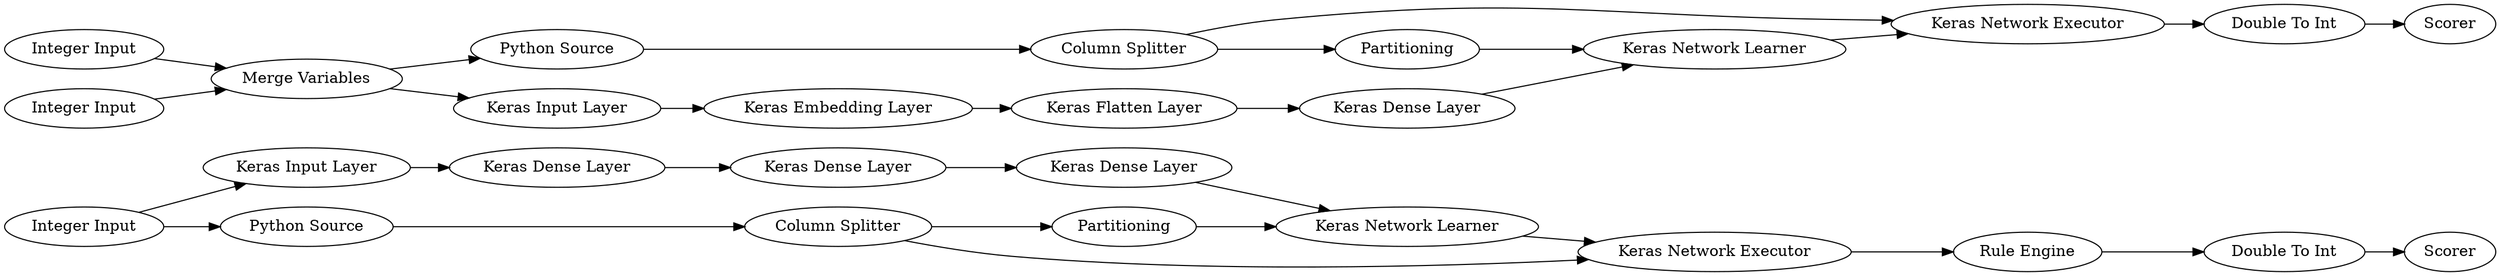 digraph {
	262 -> 263
	280 -> 281
	282 -> 284
	266 -> 270
	276 -> 280
	270 -> 271
	268 -> 269
	269 -> 266
	279 -> 261
	261 -> 267
	264 -> 265
	279 -> 277
	283 -> 282
	284 -> 285
	271 -> 273
	259 -> 260
	267 -> 283
	273 -> 272
	265 -> 266
	277 -> 276
	274 -> 279
	268 -> 270
	281 -> 282
	285 -> 286
	267 -> 284
	259 -> 262
	263 -> 264
	275 -> 279
	260 -> 268
	263 [label="Keras Dense Layer"]
	275 [label="Integer Input"]
	284 [label="Keras Network Executor"]
	280 [label="Keras Flatten Layer"]
	269 [label=Partitioning]
	286 [label=Scorer]
	259 [label="Integer Input"]
	283 [label=Partitioning]
	277 [label="Keras Input Layer"]
	282 [label="Keras Network Learner"]
	271 [label="Rule Engine"]
	268 [label="Column Splitter"]
	260 [label="Python Source"]
	274 [label="Integer Input"]
	265 [label="Keras Dense Layer"]
	281 [label="Keras Dense Layer"]
	262 [label="Keras Input Layer"]
	285 [label="Double To Int"]
	261 [label="Python Source"]
	279 [label="Merge Variables"]
	266 [label="Keras Network Learner"]
	272 [label=Scorer]
	264 [label="Keras Dense Layer"]
	267 [label="Column Splitter"]
	270 [label="Keras Network Executor"]
	276 [label="Keras Embedding Layer"]
	273 [label="Double To Int"]
	rankdir=LR
}
